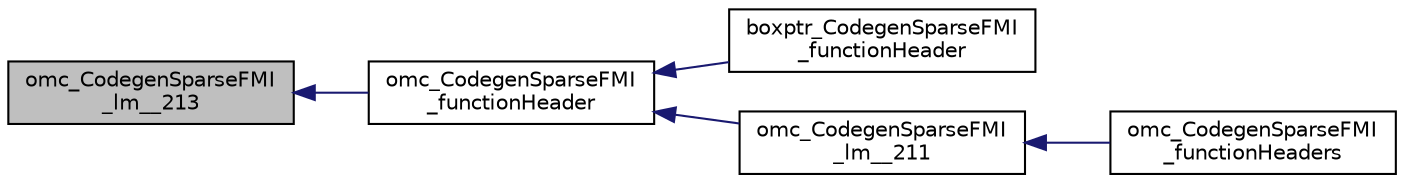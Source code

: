 digraph "omc_CodegenSparseFMI_lm__213"
{
  edge [fontname="Helvetica",fontsize="10",labelfontname="Helvetica",labelfontsize="10"];
  node [fontname="Helvetica",fontsize="10",shape=record];
  rankdir="LR";
  Node183358 [label="omc_CodegenSparseFMI\l_lm__213",height=0.2,width=0.4,color="black", fillcolor="grey75", style="filled", fontcolor="black"];
  Node183358 -> Node183359 [dir="back",color="midnightblue",fontsize="10",style="solid",fontname="Helvetica"];
  Node183359 [label="omc_CodegenSparseFMI\l_functionHeader",height=0.2,width=0.4,color="black", fillcolor="white", style="filled",URL="$da/d88/_codegen_sparse_f_m_i_8h.html#a3a4e37a305f6a89faea6f0e9859281c1"];
  Node183359 -> Node183360 [dir="back",color="midnightblue",fontsize="10",style="solid",fontname="Helvetica"];
  Node183360 [label="boxptr_CodegenSparseFMI\l_functionHeader",height=0.2,width=0.4,color="black", fillcolor="white", style="filled",URL="$da/d88/_codegen_sparse_f_m_i_8h.html#a8dd455515189b777f47a814c26acdc09"];
  Node183359 -> Node183361 [dir="back",color="midnightblue",fontsize="10",style="solid",fontname="Helvetica"];
  Node183361 [label="omc_CodegenSparseFMI\l_lm__211",height=0.2,width=0.4,color="black", fillcolor="white", style="filled",URL="$d1/d2e/_codegen_sparse_f_m_i_8c.html#af3a21502d3dd1fc1f64222894ba4070a"];
  Node183361 -> Node183362 [dir="back",color="midnightblue",fontsize="10",style="solid",fontname="Helvetica"];
  Node183362 [label="omc_CodegenSparseFMI\l_functionHeaders",height=0.2,width=0.4,color="black", fillcolor="white", style="filled",URL="$da/d88/_codegen_sparse_f_m_i_8h.html#a4c201884efcfd68817a94996608d5f9b"];
}
